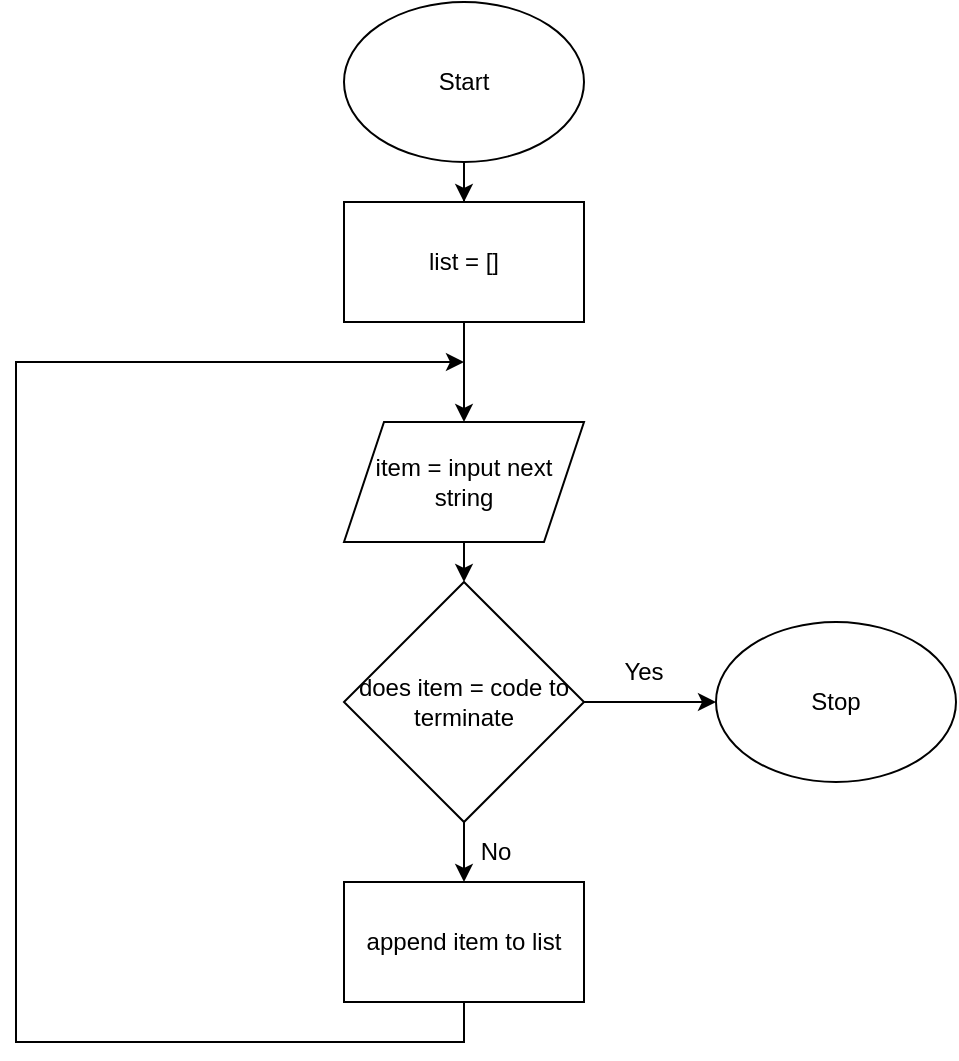 <mxfile version="16.5.6" type="device"><diagram id="MMnxHi-4D31RWDc4AUDQ" name="Page-1"><mxGraphModel dx="1298" dy="809" grid="1" gridSize="10" guides="1" tooltips="1" connect="1" arrows="1" fold="1" page="1" pageScale="1" pageWidth="827" pageHeight="1169" math="0" shadow="0"><root><mxCell id="0"/><mxCell id="1" parent="0"/><mxCell id="lCxaCkxSK-4-W9KowoWx-6" style="edgeStyle=orthogonalEdgeStyle;rounded=0;orthogonalLoop=1;jettySize=auto;html=1;exitX=0.5;exitY=1;exitDx=0;exitDy=0;" edge="1" parent="1" source="lCxaCkxSK-4-W9KowoWx-1" target="lCxaCkxSK-4-W9KowoWx-5"><mxGeometry relative="1" as="geometry"/></mxCell><mxCell id="lCxaCkxSK-4-W9KowoWx-1" value="Start" style="ellipse;whiteSpace=wrap;html=1;" vertex="1" parent="1"><mxGeometry x="354" y="10" width="120" height="80" as="geometry"/></mxCell><mxCell id="lCxaCkxSK-4-W9KowoWx-8" style="edgeStyle=orthogonalEdgeStyle;rounded=0;orthogonalLoop=1;jettySize=auto;html=1;exitX=0.5;exitY=1;exitDx=0;exitDy=0;entryX=0.5;entryY=0;entryDx=0;entryDy=0;" edge="1" parent="1" source="lCxaCkxSK-4-W9KowoWx-3" target="lCxaCkxSK-4-W9KowoWx-4"><mxGeometry relative="1" as="geometry"/></mxCell><mxCell id="lCxaCkxSK-4-W9KowoWx-3" value="item = input next string" style="shape=parallelogram;perimeter=parallelogramPerimeter;whiteSpace=wrap;html=1;fixedSize=1;" vertex="1" parent="1"><mxGeometry x="354" y="220" width="120" height="60" as="geometry"/></mxCell><mxCell id="lCxaCkxSK-4-W9KowoWx-10" style="edgeStyle=orthogonalEdgeStyle;rounded=0;orthogonalLoop=1;jettySize=auto;html=1;exitX=1;exitY=0.5;exitDx=0;exitDy=0;entryX=0;entryY=0.5;entryDx=0;entryDy=0;" edge="1" parent="1" source="lCxaCkxSK-4-W9KowoWx-4" target="lCxaCkxSK-4-W9KowoWx-9"><mxGeometry relative="1" as="geometry"/></mxCell><mxCell id="lCxaCkxSK-4-W9KowoWx-13" style="edgeStyle=orthogonalEdgeStyle;rounded=0;orthogonalLoop=1;jettySize=auto;html=1;exitX=0.5;exitY=1;exitDx=0;exitDy=0;entryX=0.5;entryY=0;entryDx=0;entryDy=0;" edge="1" parent="1" source="lCxaCkxSK-4-W9KowoWx-4" target="lCxaCkxSK-4-W9KowoWx-12"><mxGeometry relative="1" as="geometry"/></mxCell><mxCell id="lCxaCkxSK-4-W9KowoWx-4" value="does item = code to terminate" style="rhombus;whiteSpace=wrap;html=1;" vertex="1" parent="1"><mxGeometry x="354" y="300" width="120" height="120" as="geometry"/></mxCell><mxCell id="lCxaCkxSK-4-W9KowoWx-7" style="edgeStyle=orthogonalEdgeStyle;rounded=0;orthogonalLoop=1;jettySize=auto;html=1;exitX=0.5;exitY=1;exitDx=0;exitDy=0;entryX=0.5;entryY=0;entryDx=0;entryDy=0;" edge="1" parent="1" source="lCxaCkxSK-4-W9KowoWx-5" target="lCxaCkxSK-4-W9KowoWx-3"><mxGeometry relative="1" as="geometry"/></mxCell><mxCell id="lCxaCkxSK-4-W9KowoWx-5" value="list = []" style="rounded=0;whiteSpace=wrap;html=1;" vertex="1" parent="1"><mxGeometry x="354" y="110" width="120" height="60" as="geometry"/></mxCell><mxCell id="lCxaCkxSK-4-W9KowoWx-9" value="Stop" style="ellipse;whiteSpace=wrap;html=1;" vertex="1" parent="1"><mxGeometry x="540" y="320" width="120" height="80" as="geometry"/></mxCell><mxCell id="lCxaCkxSK-4-W9KowoWx-11" value="Yes" style="text;html=1;strokeColor=none;fillColor=none;align=center;verticalAlign=middle;whiteSpace=wrap;rounded=0;" vertex="1" parent="1"><mxGeometry x="474" y="330" width="60" height="30" as="geometry"/></mxCell><mxCell id="lCxaCkxSK-4-W9KowoWx-14" style="edgeStyle=orthogonalEdgeStyle;rounded=0;orthogonalLoop=1;jettySize=auto;html=1;exitX=0.5;exitY=1;exitDx=0;exitDy=0;" edge="1" parent="1" source="lCxaCkxSK-4-W9KowoWx-12"><mxGeometry relative="1" as="geometry"><mxPoint x="414" y="190" as="targetPoint"/><Array as="points"><mxPoint x="414" y="530"/><mxPoint x="190" y="530"/><mxPoint x="190" y="190"/></Array></mxGeometry></mxCell><mxCell id="lCxaCkxSK-4-W9KowoWx-12" value="append item to list" style="rounded=0;whiteSpace=wrap;html=1;" vertex="1" parent="1"><mxGeometry x="354" y="450" width="120" height="60" as="geometry"/></mxCell><mxCell id="lCxaCkxSK-4-W9KowoWx-15" value="No" style="text;html=1;strokeColor=none;fillColor=none;align=center;verticalAlign=middle;whiteSpace=wrap;rounded=0;" vertex="1" parent="1"><mxGeometry x="400" y="420" width="60" height="30" as="geometry"/></mxCell></root></mxGraphModel></diagram></mxfile>